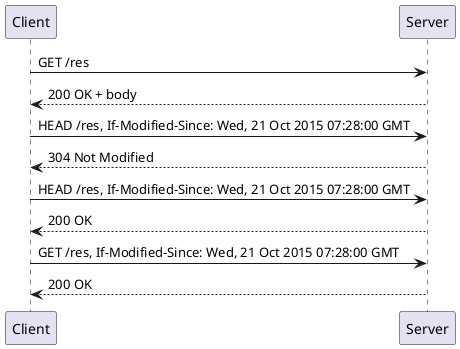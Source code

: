 @startuml
Client -> Server : GET /res
Server --> Client : 200 OK + body

Client -> Server : HEAD /res, If-Modified-Since: Wed, 21 Oct 2015 07:28:00 GMT
Server --> Client : 304 Not Modified

Client -> Server : HEAD /res, If-Modified-Since: Wed, 21 Oct 2015 07:28:00 GMT
Server --> Client : 200 OK

Client -> Server : GET /res, If-Modified-Since: Wed, 21 Oct 2015 07:28:00 GMT
Server --> Client : 200 OK
@enduml